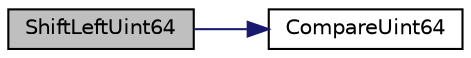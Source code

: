digraph "ShiftLeftUint64"
{
 // LATEX_PDF_SIZE
  edge [fontname="Helvetica",fontsize="10",labelfontname="Helvetica",labelfontsize="10"];
  node [fontname="Helvetica",fontsize="10",shape=record];
  rankdir="LR";
  Node1 [label="ShiftLeftUint64",height=0.2,width=0.4,color="black", fillcolor="grey75", style="filled", fontcolor="black",tooltip="To Slide the window by shift count."];
  Node1 -> Node2 [color="midnightblue",fontsize="10",style="solid",fontname="Helvetica"];
  Node2 [label="CompareUint64",height=0.2,width=0.4,color="black", fillcolor="white", style="filled",URL="$db/d6e/_util_8c.html#a57c261819e84c564e229a38d911454bc",tooltip="The function compares two uint64 data type."];
}

